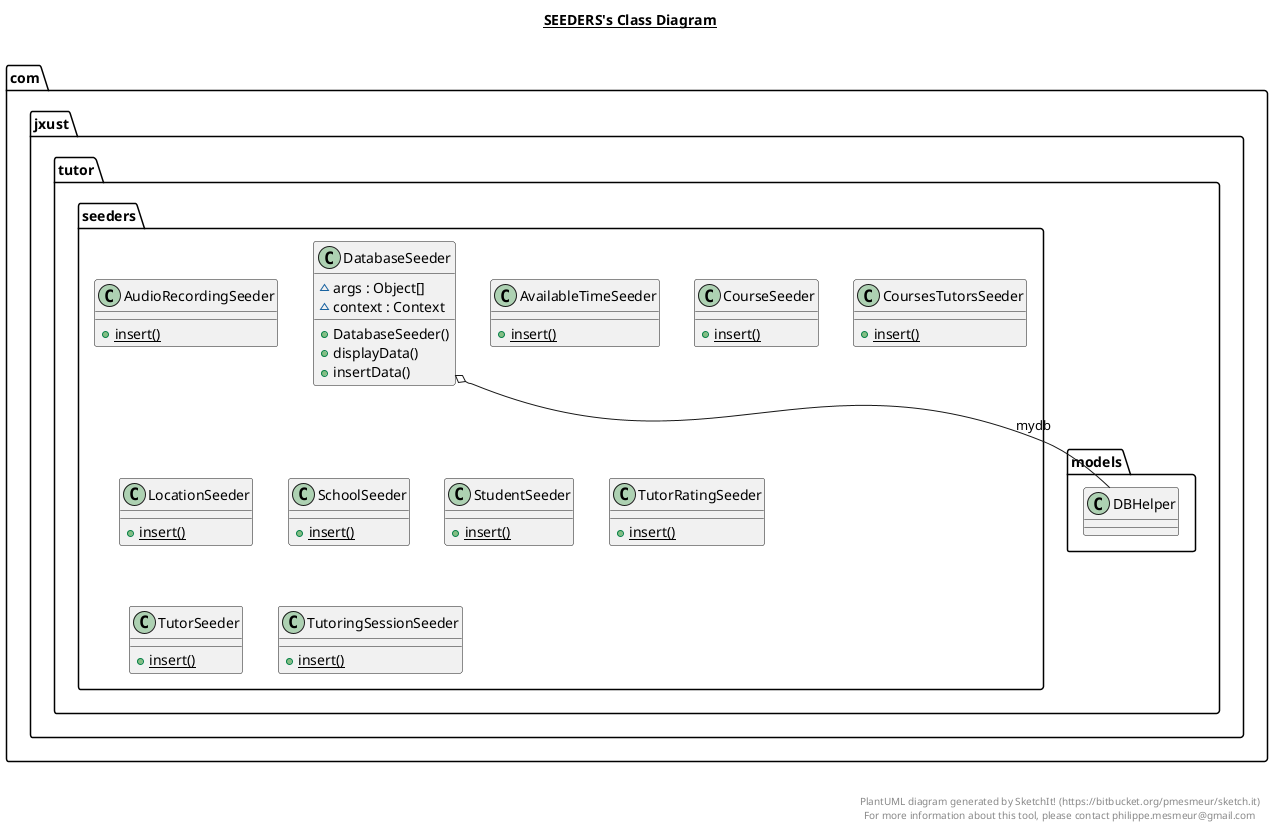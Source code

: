 @startuml

title __SEEDERS's Class Diagram__\n

  namespace com.jxust.tutor {
    namespace seeders {
      class com.jxust.tutor.seeders.AudioRecordingSeeder {
          {static} + insert()
      }
    }
  }
  

  namespace com.jxust.tutor {
    namespace seeders {
      class com.jxust.tutor.seeders.AvailableTimeSeeder {
          {static} + insert()
      }
    }
  }
  

  namespace com.jxust.tutor {
    namespace seeders {
      class com.jxust.tutor.seeders.CourseSeeder {
          {static} + insert()
      }
    }
  }
  

  namespace com.jxust.tutor {
    namespace seeders {
      class com.jxust.tutor.seeders.CoursesTutorsSeeder {
          {static} + insert()
      }
    }
  }
  

  namespace com.jxust.tutor {
    namespace seeders {
      class com.jxust.tutor.seeders.DatabaseSeeder {
          ~ args : Object[]
          ~ context : Context
          + DatabaseSeeder()
          + displayData()
          + insertData()
      }
    }
  }
  

  namespace com.jxust.tutor {
    namespace seeders {
      class com.jxust.tutor.seeders.LocationSeeder {
          {static} + insert()
      }
    }
  }
  

  namespace com.jxust.tutor {
    namespace seeders {
      class com.jxust.tutor.seeders.SchoolSeeder {
          {static} + insert()
      }
    }
  }
  

  namespace com.jxust.tutor {
    namespace seeders {
      class com.jxust.tutor.seeders.StudentSeeder {
          {static} + insert()
      }
    }
  }
  

  namespace com.jxust.tutor {
    namespace seeders {
      class com.jxust.tutor.seeders.TutorRatingSeeder {
          {static} + insert()
      }
    }
  }
  

  namespace com.jxust.tutor {
    namespace seeders {
      class com.jxust.tutor.seeders.TutorSeeder {
          {static} + insert()
      }
    }
  }
  

  namespace com.jxust.tutor {
    namespace seeders {
      class com.jxust.tutor.seeders.TutoringSessionSeeder {
          {static} + insert()
      }
    }
  }
  

  com.jxust.tutor.seeders.DatabaseSeeder o-- com.jxust.tutor.models.DBHelper : mydb


right footer


PlantUML diagram generated by SketchIt! (https://bitbucket.org/pmesmeur/sketch.it)
For more information about this tool, please contact philippe.mesmeur@gmail.com
endfooter

@enduml
